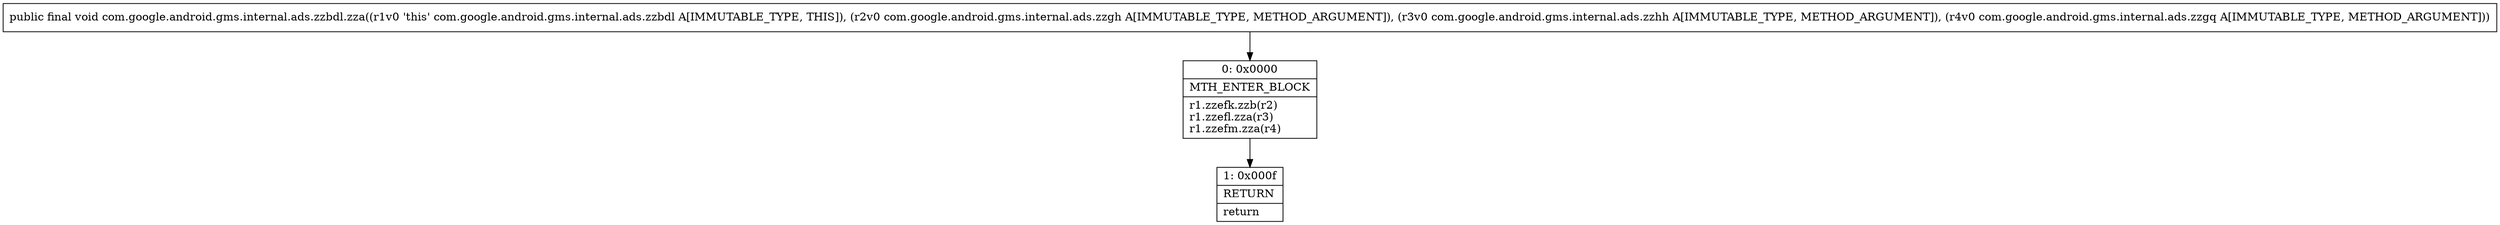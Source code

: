 digraph "CFG forcom.google.android.gms.internal.ads.zzbdl.zza(Lcom\/google\/android\/gms\/internal\/ads\/zzgh;Lcom\/google\/android\/gms\/internal\/ads\/zzhh;Lcom\/google\/android\/gms\/internal\/ads\/zzgq;)V" {
Node_0 [shape=record,label="{0\:\ 0x0000|MTH_ENTER_BLOCK\l|r1.zzefk.zzb(r2)\lr1.zzefl.zza(r3)\lr1.zzefm.zza(r4)\l}"];
Node_1 [shape=record,label="{1\:\ 0x000f|RETURN\l|return\l}"];
MethodNode[shape=record,label="{public final void com.google.android.gms.internal.ads.zzbdl.zza((r1v0 'this' com.google.android.gms.internal.ads.zzbdl A[IMMUTABLE_TYPE, THIS]), (r2v0 com.google.android.gms.internal.ads.zzgh A[IMMUTABLE_TYPE, METHOD_ARGUMENT]), (r3v0 com.google.android.gms.internal.ads.zzhh A[IMMUTABLE_TYPE, METHOD_ARGUMENT]), (r4v0 com.google.android.gms.internal.ads.zzgq A[IMMUTABLE_TYPE, METHOD_ARGUMENT])) }"];
MethodNode -> Node_0;
Node_0 -> Node_1;
}

